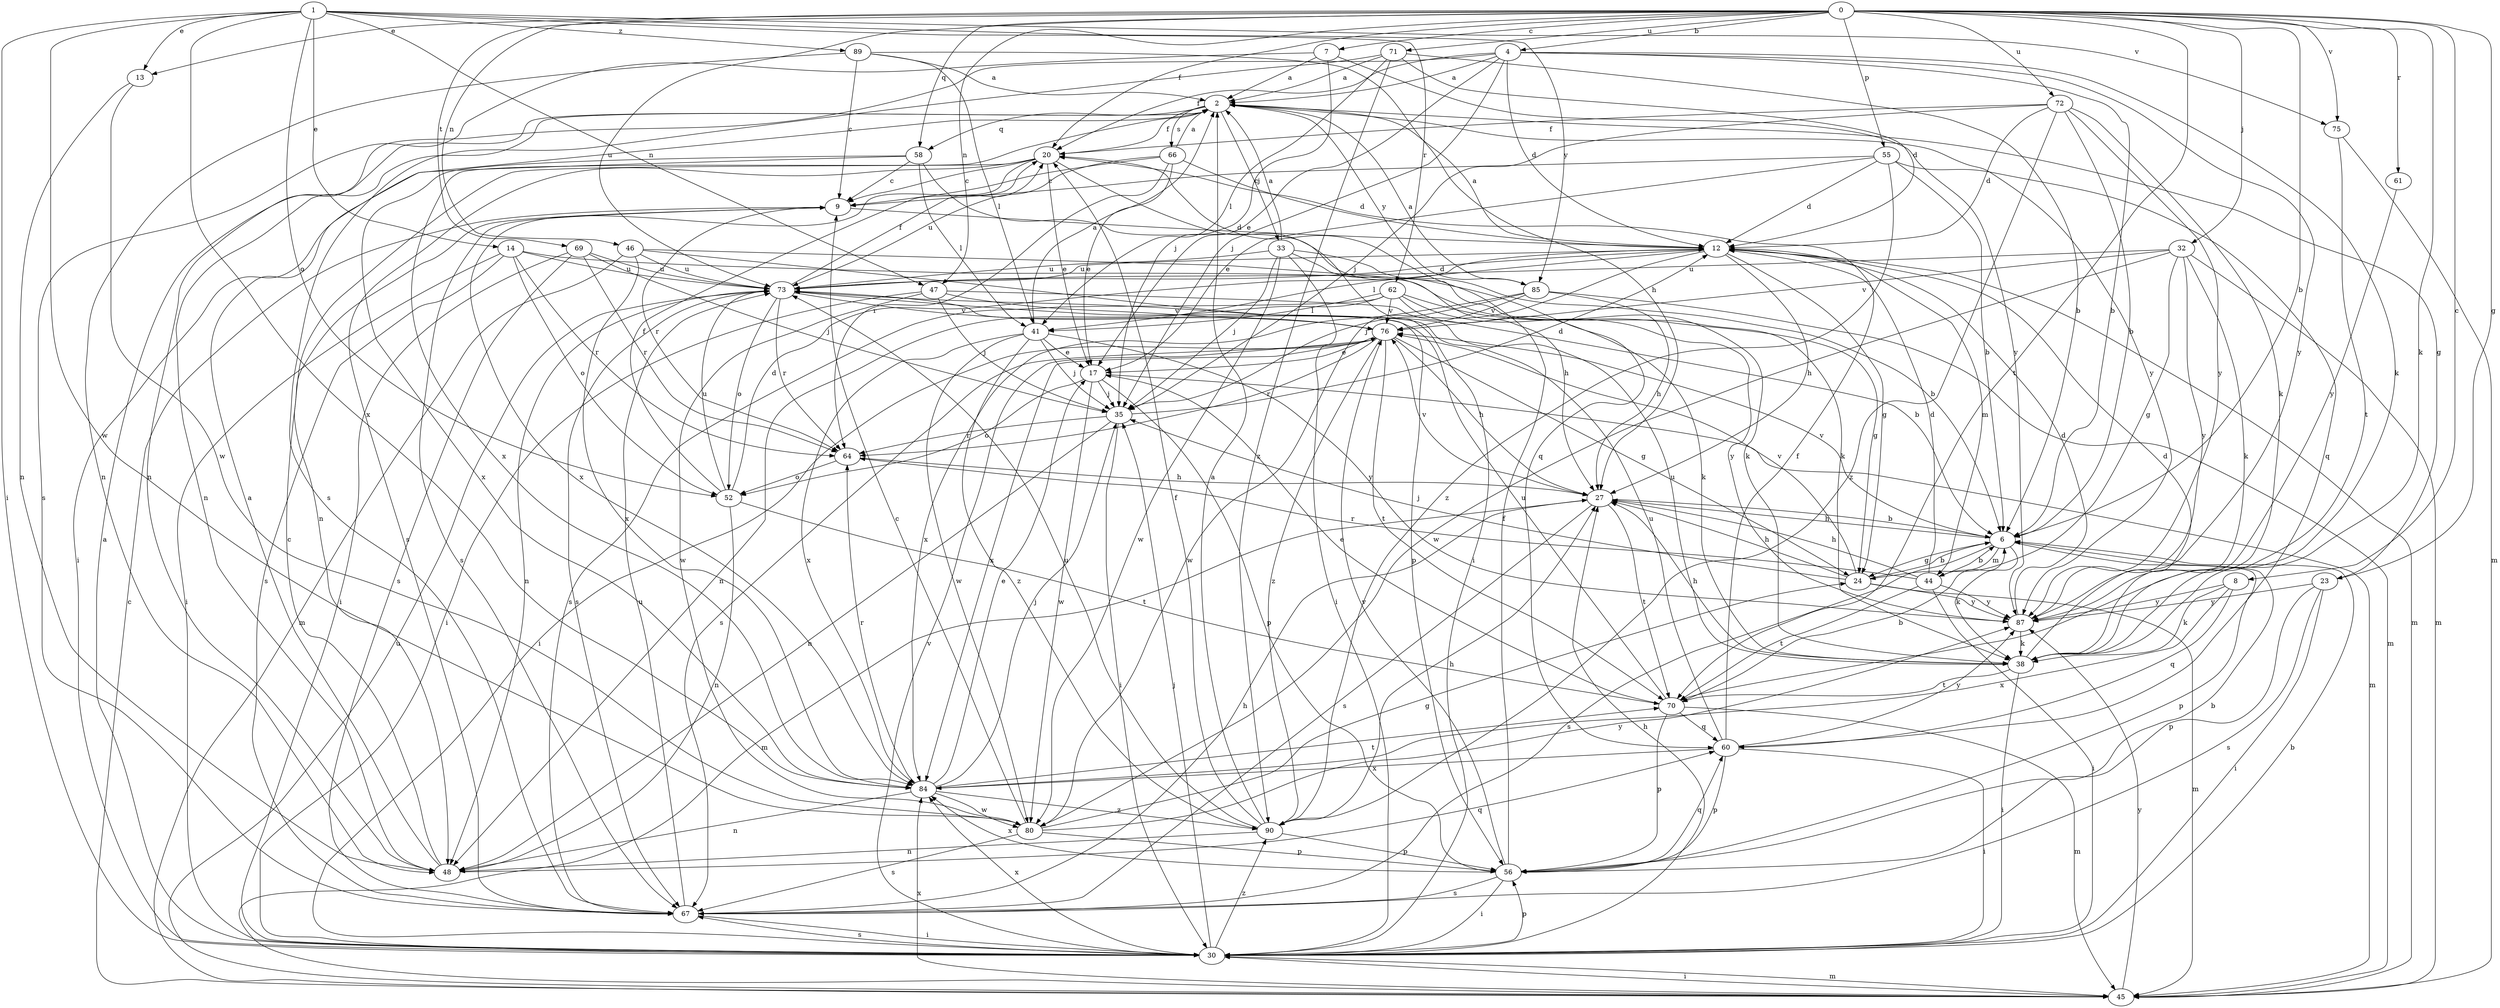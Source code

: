 strict digraph  {
0;
1;
2;
4;
6;
7;
8;
9;
12;
13;
14;
17;
20;
23;
24;
27;
30;
32;
33;
35;
38;
41;
44;
45;
46;
47;
48;
52;
55;
56;
58;
60;
61;
62;
64;
66;
67;
69;
70;
71;
72;
73;
75;
76;
80;
84;
85;
87;
89;
90;
0 -> 4  [label=b];
0 -> 6  [label=b];
0 -> 7  [label=c];
0 -> 8  [label=c];
0 -> 13  [label=e];
0 -> 20  [label=f];
0 -> 23  [label=g];
0 -> 32  [label=j];
0 -> 38  [label=k];
0 -> 46  [label=n];
0 -> 47  [label=n];
0 -> 55  [label=p];
0 -> 58  [label=q];
0 -> 61  [label=r];
0 -> 69  [label=t];
0 -> 70  [label=t];
0 -> 71  [label=u];
0 -> 72  [label=u];
0 -> 73  [label=u];
0 -> 75  [label=v];
1 -> 13  [label=e];
1 -> 14  [label=e];
1 -> 30  [label=i];
1 -> 47  [label=n];
1 -> 52  [label=o];
1 -> 62  [label=r];
1 -> 75  [label=v];
1 -> 80  [label=w];
1 -> 84  [label=x];
1 -> 85  [label=y];
1 -> 89  [label=z];
2 -> 20  [label=f];
2 -> 23  [label=g];
2 -> 33  [label=j];
2 -> 48  [label=n];
2 -> 58  [label=q];
2 -> 66  [label=s];
2 -> 84  [label=x];
2 -> 85  [label=y];
2 -> 87  [label=y];
4 -> 2  [label=a];
4 -> 6  [label=b];
4 -> 12  [label=d];
4 -> 17  [label=e];
4 -> 20  [label=f];
4 -> 35  [label=j];
4 -> 38  [label=k];
4 -> 48  [label=n];
4 -> 87  [label=y];
6 -> 24  [label=g];
6 -> 27  [label=h];
6 -> 38  [label=k];
6 -> 44  [label=m];
6 -> 56  [label=p];
6 -> 67  [label=s];
6 -> 76  [label=v];
7 -> 2  [label=a];
7 -> 35  [label=j];
7 -> 67  [label=s];
7 -> 87  [label=y];
8 -> 38  [label=k];
8 -> 60  [label=q];
8 -> 84  [label=x];
8 -> 87  [label=y];
9 -> 12  [label=d];
9 -> 64  [label=r];
9 -> 67  [label=s];
12 -> 2  [label=a];
12 -> 24  [label=g];
12 -> 27  [label=h];
12 -> 35  [label=j];
12 -> 41  [label=l];
12 -> 44  [label=m];
12 -> 45  [label=m];
12 -> 73  [label=u];
13 -> 48  [label=n];
13 -> 80  [label=w];
14 -> 30  [label=i];
14 -> 38  [label=k];
14 -> 52  [label=o];
14 -> 64  [label=r];
14 -> 67  [label=s];
14 -> 73  [label=u];
17 -> 35  [label=j];
17 -> 45  [label=m];
17 -> 52  [label=o];
17 -> 56  [label=p];
17 -> 80  [label=w];
20 -> 9  [label=c];
20 -> 17  [label=e];
20 -> 30  [label=i];
20 -> 48  [label=n];
20 -> 67  [label=s];
20 -> 84  [label=x];
23 -> 30  [label=i];
23 -> 56  [label=p];
23 -> 67  [label=s];
23 -> 87  [label=y];
24 -> 6  [label=b];
24 -> 27  [label=h];
24 -> 35  [label=j];
24 -> 45  [label=m];
24 -> 76  [label=v];
24 -> 87  [label=y];
27 -> 6  [label=b];
27 -> 45  [label=m];
27 -> 67  [label=s];
27 -> 70  [label=t];
27 -> 76  [label=v];
30 -> 2  [label=a];
30 -> 6  [label=b];
30 -> 27  [label=h];
30 -> 35  [label=j];
30 -> 45  [label=m];
30 -> 56  [label=p];
30 -> 67  [label=s];
30 -> 76  [label=v];
30 -> 84  [label=x];
30 -> 90  [label=z];
32 -> 24  [label=g];
32 -> 38  [label=k];
32 -> 45  [label=m];
32 -> 73  [label=u];
32 -> 76  [label=v];
32 -> 80  [label=w];
32 -> 87  [label=y];
33 -> 2  [label=a];
33 -> 6  [label=b];
33 -> 27  [label=h];
33 -> 30  [label=i];
33 -> 35  [label=j];
33 -> 73  [label=u];
33 -> 80  [label=w];
35 -> 12  [label=d];
35 -> 30  [label=i];
35 -> 48  [label=n];
35 -> 64  [label=r];
38 -> 12  [label=d];
38 -> 27  [label=h];
38 -> 30  [label=i];
38 -> 70  [label=t];
38 -> 73  [label=u];
41 -> 2  [label=a];
41 -> 17  [label=e];
41 -> 35  [label=j];
41 -> 80  [label=w];
41 -> 84  [label=x];
41 -> 87  [label=y];
41 -> 90  [label=z];
44 -> 6  [label=b];
44 -> 12  [label=d];
44 -> 27  [label=h];
44 -> 30  [label=i];
44 -> 64  [label=r];
44 -> 70  [label=t];
44 -> 87  [label=y];
45 -> 9  [label=c];
45 -> 30  [label=i];
45 -> 73  [label=u];
45 -> 84  [label=x];
45 -> 87  [label=y];
46 -> 38  [label=k];
46 -> 45  [label=m];
46 -> 56  [label=p];
46 -> 73  [label=u];
46 -> 84  [label=x];
47 -> 6  [label=b];
47 -> 30  [label=i];
47 -> 35  [label=j];
47 -> 76  [label=v];
47 -> 80  [label=w];
48 -> 2  [label=a];
48 -> 9  [label=c];
48 -> 60  [label=q];
52 -> 12  [label=d];
52 -> 20  [label=f];
52 -> 48  [label=n];
52 -> 70  [label=t];
52 -> 73  [label=u];
55 -> 6  [label=b];
55 -> 9  [label=c];
55 -> 12  [label=d];
55 -> 17  [label=e];
55 -> 60  [label=q];
55 -> 90  [label=z];
56 -> 6  [label=b];
56 -> 20  [label=f];
56 -> 30  [label=i];
56 -> 60  [label=q];
56 -> 67  [label=s];
56 -> 76  [label=v];
56 -> 84  [label=x];
58 -> 9  [label=c];
58 -> 30  [label=i];
58 -> 41  [label=l];
58 -> 60  [label=q];
58 -> 84  [label=x];
60 -> 20  [label=f];
60 -> 30  [label=i];
60 -> 56  [label=p];
60 -> 73  [label=u];
60 -> 84  [label=x];
60 -> 87  [label=y];
61 -> 87  [label=y];
62 -> 24  [label=g];
62 -> 38  [label=k];
62 -> 41  [label=l];
62 -> 48  [label=n];
62 -> 67  [label=s];
62 -> 76  [label=v];
62 -> 87  [label=y];
64 -> 27  [label=h];
64 -> 52  [label=o];
66 -> 2  [label=a];
66 -> 9  [label=c];
66 -> 12  [label=d];
66 -> 17  [label=e];
66 -> 64  [label=r];
66 -> 73  [label=u];
67 -> 27  [label=h];
67 -> 30  [label=i];
67 -> 73  [label=u];
69 -> 30  [label=i];
69 -> 35  [label=j];
69 -> 64  [label=r];
69 -> 67  [label=s];
69 -> 73  [label=u];
70 -> 6  [label=b];
70 -> 17  [label=e];
70 -> 45  [label=m];
70 -> 56  [label=p];
70 -> 60  [label=q];
70 -> 73  [label=u];
71 -> 2  [label=a];
71 -> 6  [label=b];
71 -> 12  [label=d];
71 -> 41  [label=l];
71 -> 67  [label=s];
71 -> 90  [label=z];
72 -> 6  [label=b];
72 -> 12  [label=d];
72 -> 20  [label=f];
72 -> 35  [label=j];
72 -> 38  [label=k];
72 -> 87  [label=y];
72 -> 90  [label=z];
73 -> 12  [label=d];
73 -> 20  [label=f];
73 -> 48  [label=n];
73 -> 52  [label=o];
73 -> 64  [label=r];
73 -> 67  [label=s];
73 -> 76  [label=v];
75 -> 45  [label=m];
75 -> 70  [label=t];
76 -> 17  [label=e];
76 -> 24  [label=g];
76 -> 27  [label=h];
76 -> 30  [label=i];
76 -> 64  [label=r];
76 -> 67  [label=s];
76 -> 70  [label=t];
76 -> 84  [label=x];
76 -> 90  [label=z];
80 -> 9  [label=c];
80 -> 24  [label=g];
80 -> 56  [label=p];
80 -> 67  [label=s];
80 -> 87  [label=y];
84 -> 17  [label=e];
84 -> 35  [label=j];
84 -> 48  [label=n];
84 -> 64  [label=r];
84 -> 70  [label=t];
84 -> 80  [label=w];
84 -> 90  [label=z];
85 -> 2  [label=a];
85 -> 27  [label=h];
85 -> 45  [label=m];
85 -> 76  [label=v];
85 -> 80  [label=w];
85 -> 84  [label=x];
87 -> 12  [label=d];
87 -> 38  [label=k];
89 -> 2  [label=a];
89 -> 9  [label=c];
89 -> 27  [label=h];
89 -> 41  [label=l];
89 -> 48  [label=n];
90 -> 2  [label=a];
90 -> 20  [label=f];
90 -> 27  [label=h];
90 -> 48  [label=n];
90 -> 56  [label=p];
90 -> 73  [label=u];
}
